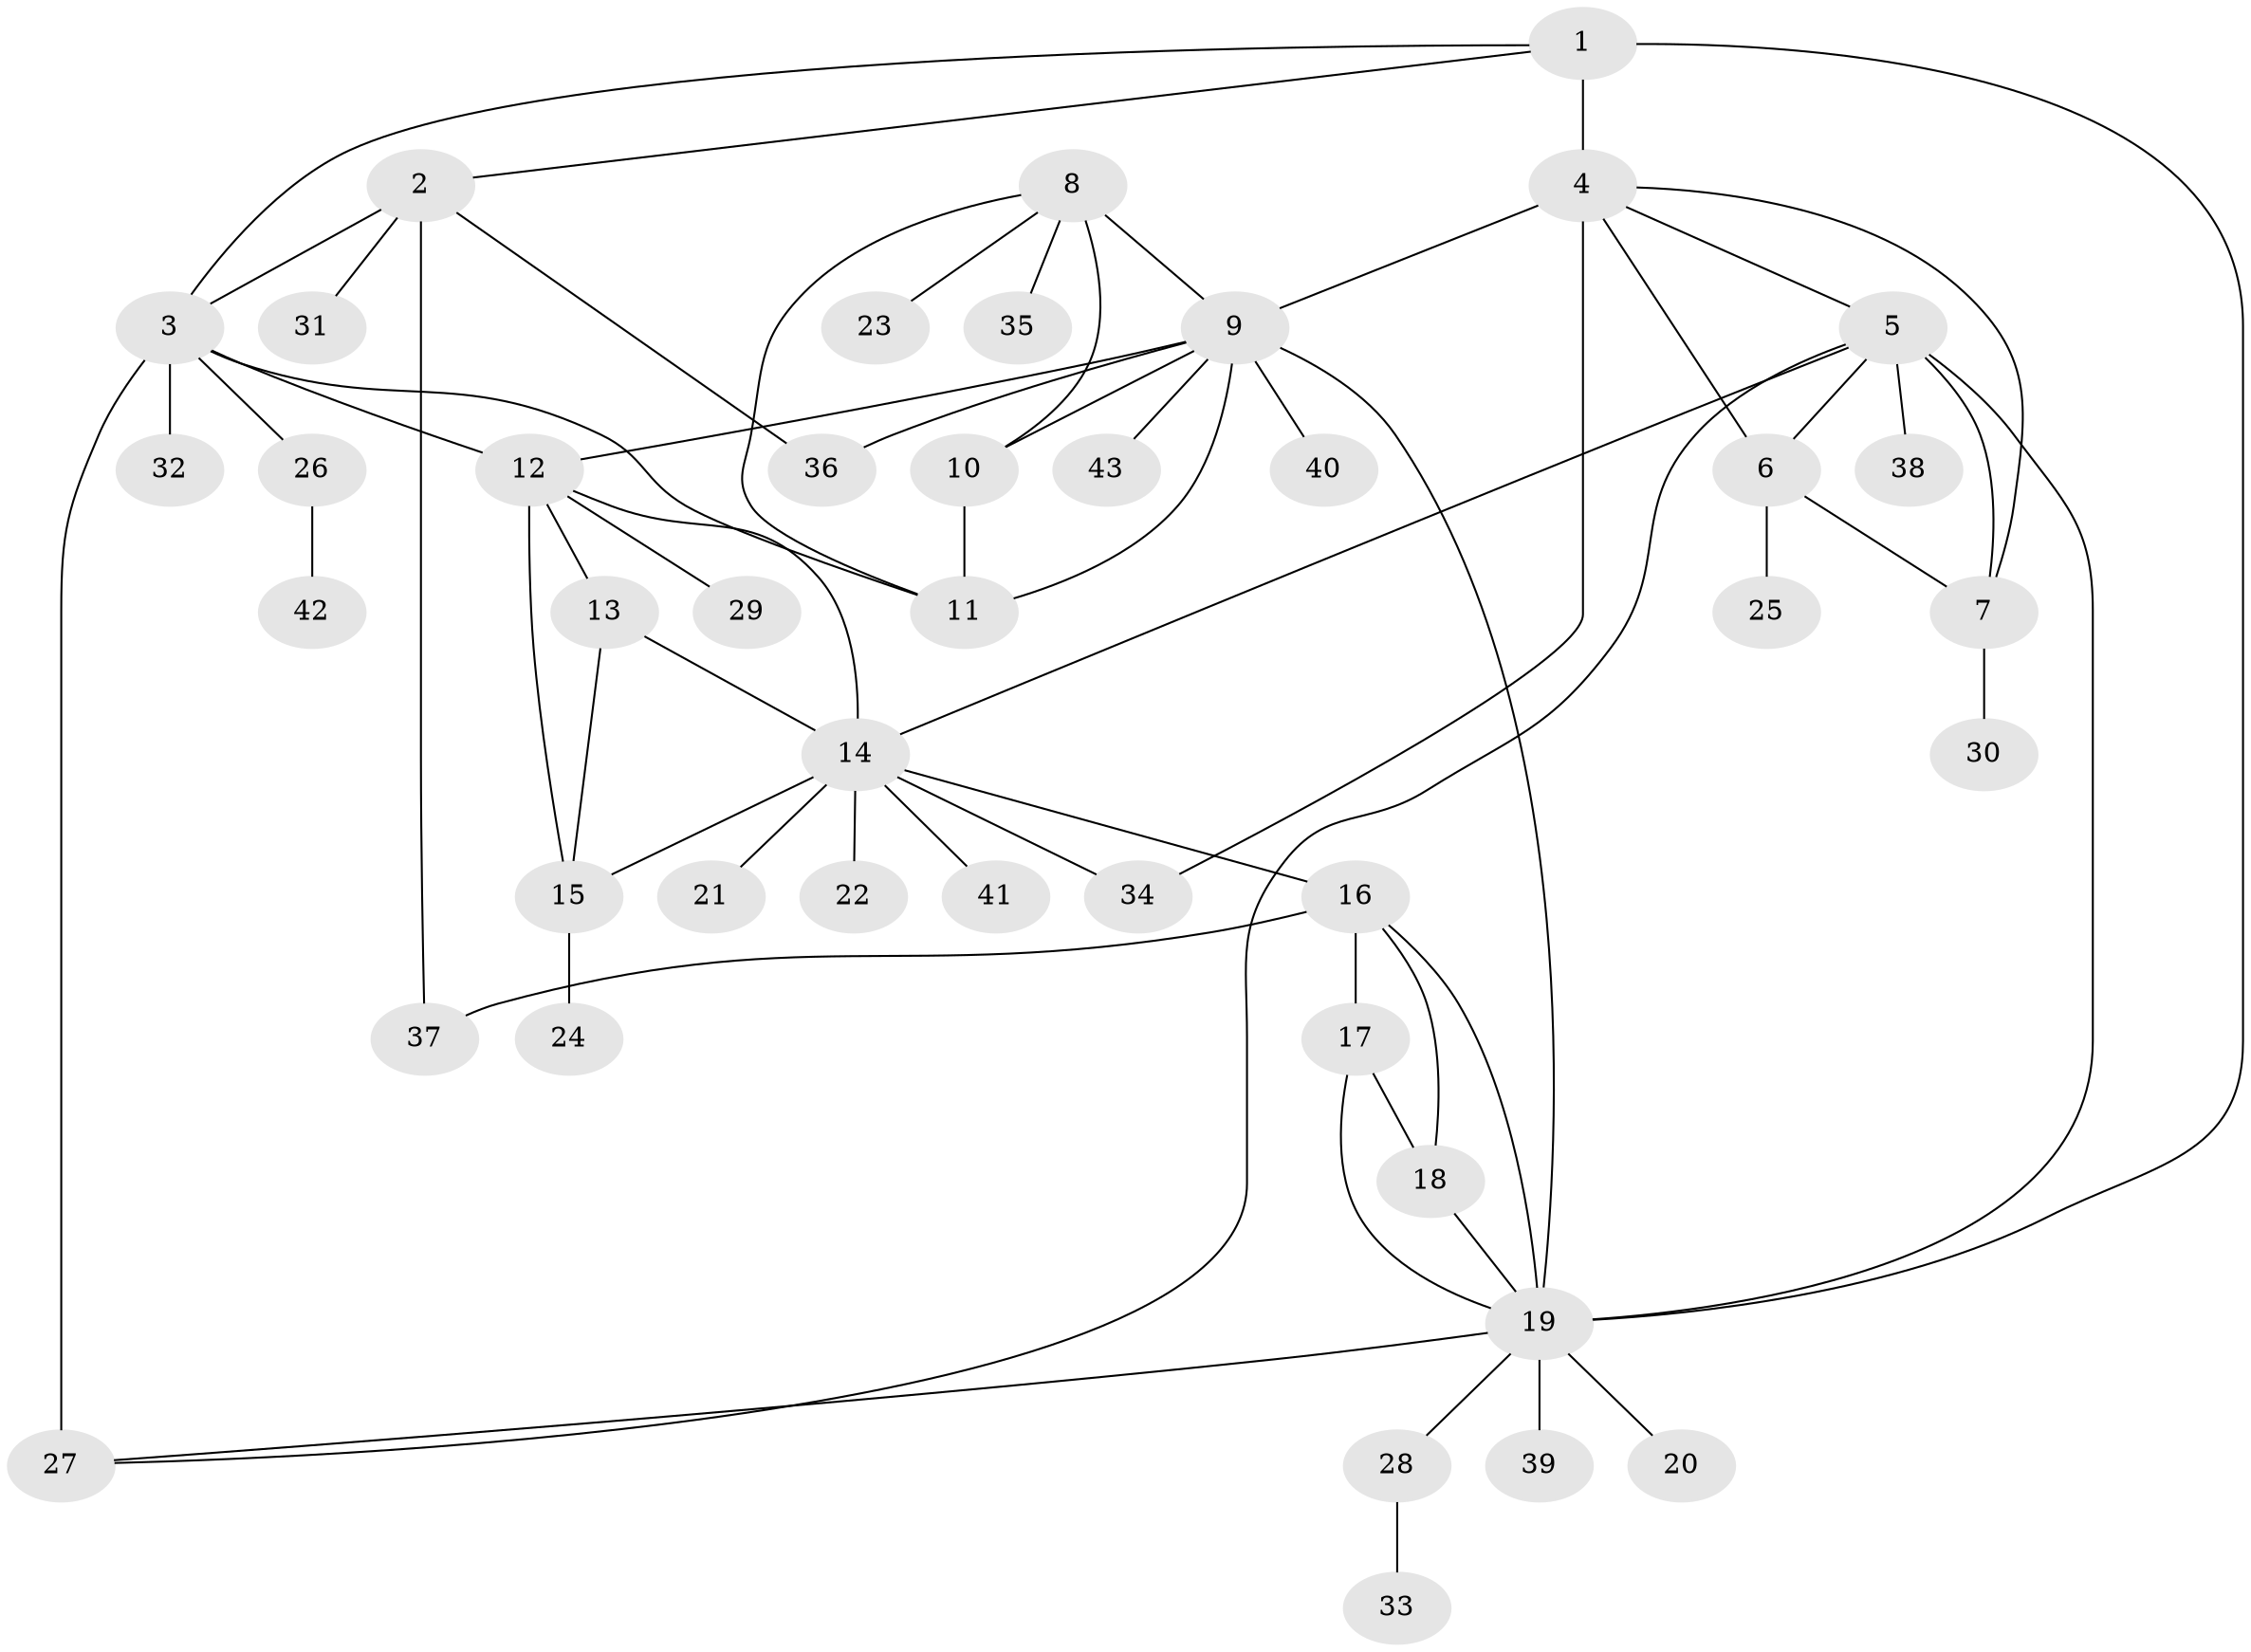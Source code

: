 // original degree distribution, {8: 0.011764705882352941, 6: 0.023529411764705882, 11: 0.03529411764705882, 3: 0.07058823529411765, 5: 0.047058823529411764, 9: 0.011764705882352941, 7: 0.011764705882352941, 10: 0.03529411764705882, 4: 0.023529411764705882, 2: 0.15294117647058825, 1: 0.5764705882352941}
// Generated by graph-tools (version 1.1) at 2025/37/03/09/25 02:37:30]
// undirected, 43 vertices, 66 edges
graph export_dot {
graph [start="1"]
  node [color=gray90,style=filled];
  1;
  2;
  3;
  4;
  5;
  6;
  7;
  8;
  9;
  10;
  11;
  12;
  13;
  14;
  15;
  16;
  17;
  18;
  19;
  20;
  21;
  22;
  23;
  24;
  25;
  26;
  27;
  28;
  29;
  30;
  31;
  32;
  33;
  34;
  35;
  36;
  37;
  38;
  39;
  40;
  41;
  42;
  43;
  1 -- 2 [weight=2.0];
  1 -- 3 [weight=1.0];
  1 -- 4 [weight=3.0];
  1 -- 19 [weight=1.0];
  2 -- 3 [weight=2.0];
  2 -- 31 [weight=1.0];
  2 -- 36 [weight=1.0];
  2 -- 37 [weight=1.0];
  3 -- 11 [weight=1.0];
  3 -- 12 [weight=1.0];
  3 -- 26 [weight=1.0];
  3 -- 27 [weight=3.0];
  3 -- 32 [weight=1.0];
  4 -- 5 [weight=1.0];
  4 -- 6 [weight=1.0];
  4 -- 7 [weight=1.0];
  4 -- 9 [weight=1.0];
  4 -- 34 [weight=1.0];
  5 -- 6 [weight=1.0];
  5 -- 7 [weight=1.0];
  5 -- 14 [weight=1.0];
  5 -- 19 [weight=1.0];
  5 -- 27 [weight=1.0];
  5 -- 38 [weight=2.0];
  6 -- 7 [weight=1.0];
  6 -- 25 [weight=1.0];
  7 -- 30 [weight=2.0];
  8 -- 9 [weight=1.0];
  8 -- 10 [weight=2.0];
  8 -- 11 [weight=1.0];
  8 -- 23 [weight=1.0];
  8 -- 35 [weight=1.0];
  9 -- 10 [weight=1.0];
  9 -- 11 [weight=1.0];
  9 -- 12 [weight=1.0];
  9 -- 19 [weight=1.0];
  9 -- 36 [weight=1.0];
  9 -- 40 [weight=1.0];
  9 -- 43 [weight=1.0];
  10 -- 11 [weight=1.0];
  12 -- 13 [weight=1.0];
  12 -- 14 [weight=1.0];
  12 -- 15 [weight=1.0];
  12 -- 29 [weight=4.0];
  13 -- 14 [weight=1.0];
  13 -- 15 [weight=1.0];
  14 -- 15 [weight=1.0];
  14 -- 16 [weight=1.0];
  14 -- 21 [weight=1.0];
  14 -- 22 [weight=1.0];
  14 -- 34 [weight=1.0];
  14 -- 41 [weight=1.0];
  15 -- 24 [weight=1.0];
  16 -- 17 [weight=6.0];
  16 -- 18 [weight=1.0];
  16 -- 19 [weight=1.0];
  16 -- 37 [weight=1.0];
  17 -- 18 [weight=1.0];
  17 -- 19 [weight=1.0];
  18 -- 19 [weight=1.0];
  19 -- 20 [weight=1.0];
  19 -- 27 [weight=1.0];
  19 -- 28 [weight=1.0];
  19 -- 39 [weight=1.0];
  26 -- 42 [weight=1.0];
  28 -- 33 [weight=1.0];
}
